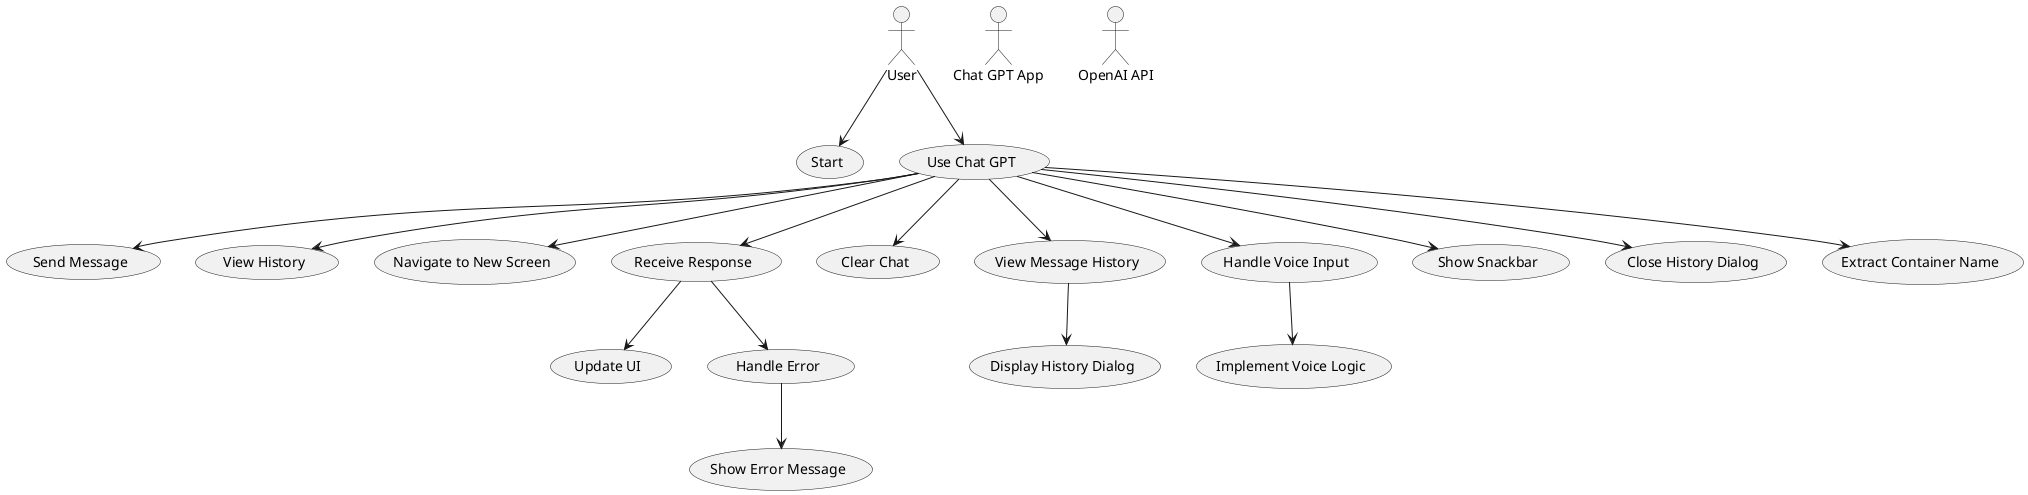 @startuml
'https://plantuml.com/use-case-diagram

:User: as User
:Chat GPT App: as App
:OpenAI API: as API

User --> (Start)
User --> (Use Chat GPT)

(Use Chat GPT) --> (Send Message)
(Use Chat GPT) --> (View History)
(Use Chat GPT) --> (Navigate to New Screen)

(Use Chat GPT) --> (Receive Response)
(Receive Response) --> (Update UI)

(Receive Response) --> (Handle Error)
(Handle Error) --> (Show Error Message)

(Use Chat GPT) --> (Clear Chat)

(Use Chat GPT) --> (View Message History)
(View Message History) --> (Display History Dialog)

(Use Chat GPT) --> (Handle Voice Input)
(Handle Voice Input) --> (Implement Voice Logic)

(Use Chat GPT) --> (Show Snackbar)

(Use Chat GPT) --> (Close History Dialog)

(Use Chat GPT) --> (Extract Container Name)

@enduml
